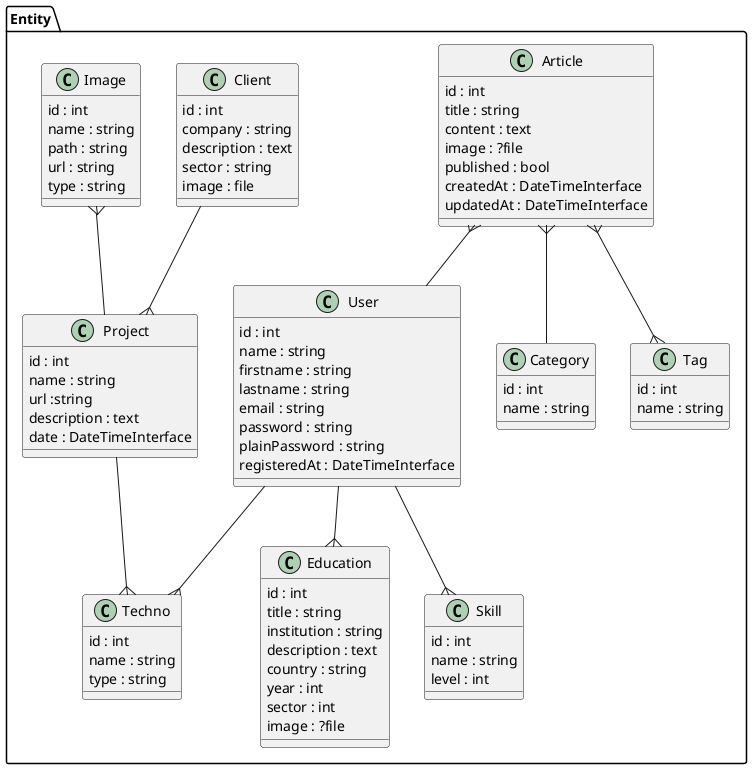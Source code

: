 @startuml
package "Entity" {
    class User {
        id : int
        name : string
        firstname : string
        lastname : string
        email : string
        password : string
        plainPassword : string
        registeredAt : DateTimeInterface
    }
    class Article {
        id : int
        title : string
        content : text
        image : ?file
        published : bool
        createdAt : DateTimeInterface
        updatedAt : DateTimeInterface
    }
    class Category {
        id : int
        name : string
    }
    class Tag {
        id : int
        name : string
    }
    class Client {
        id : int
        company : string
        description : text
        sector : string
        image : file
    }
    class Project {
        id : int
        name : string
        url :string
        description : text
        date : DateTimeInterface
    }
    class Image {
        id : int
        name : string
        path : string
        url : string
        type : string
    }
    class Techno {
        id : int
        name : string
        type : string
    }
    class Education {
        id : int
        title : string
        institution : string
        description : text
        country : string
        year : int
        sector : int
        image : ?file
    }
    class Skill {
        id : int
        name : string
        level : int
    }

    User --{ Education
    User --{ Skill
    User --{ Techno

    Article }-- User
    Article }-- Category
    Article }--{ Tag

    Client --{ Project
    Project --{ Techno
    Image }-- Project
}
@enduml
